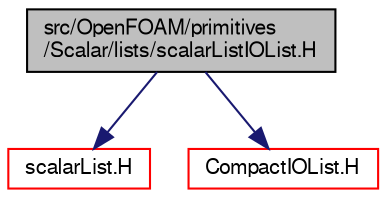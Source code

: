 digraph "src/OpenFOAM/primitives/Scalar/lists/scalarListIOList.H"
{
  bgcolor="transparent";
  edge [fontname="FreeSans",fontsize="10",labelfontname="FreeSans",labelfontsize="10"];
  node [fontname="FreeSans",fontsize="10",shape=record];
  Node0 [label="src/OpenFOAM/primitives\l/Scalar/lists/scalarListIOList.H",height=0.2,width=0.4,color="black", fillcolor="grey75", style="filled", fontcolor="black"];
  Node0 -> Node1 [color="midnightblue",fontsize="10",style="solid",fontname="FreeSans"];
  Node1 [label="scalarList.H",height=0.2,width=0.4,color="red",URL="$a12521.html"];
  Node0 -> Node49 [color="midnightblue",fontsize="10",style="solid",fontname="FreeSans"];
  Node49 [label="CompactIOList.H",height=0.2,width=0.4,color="red",URL="$a09017.html"];
}
